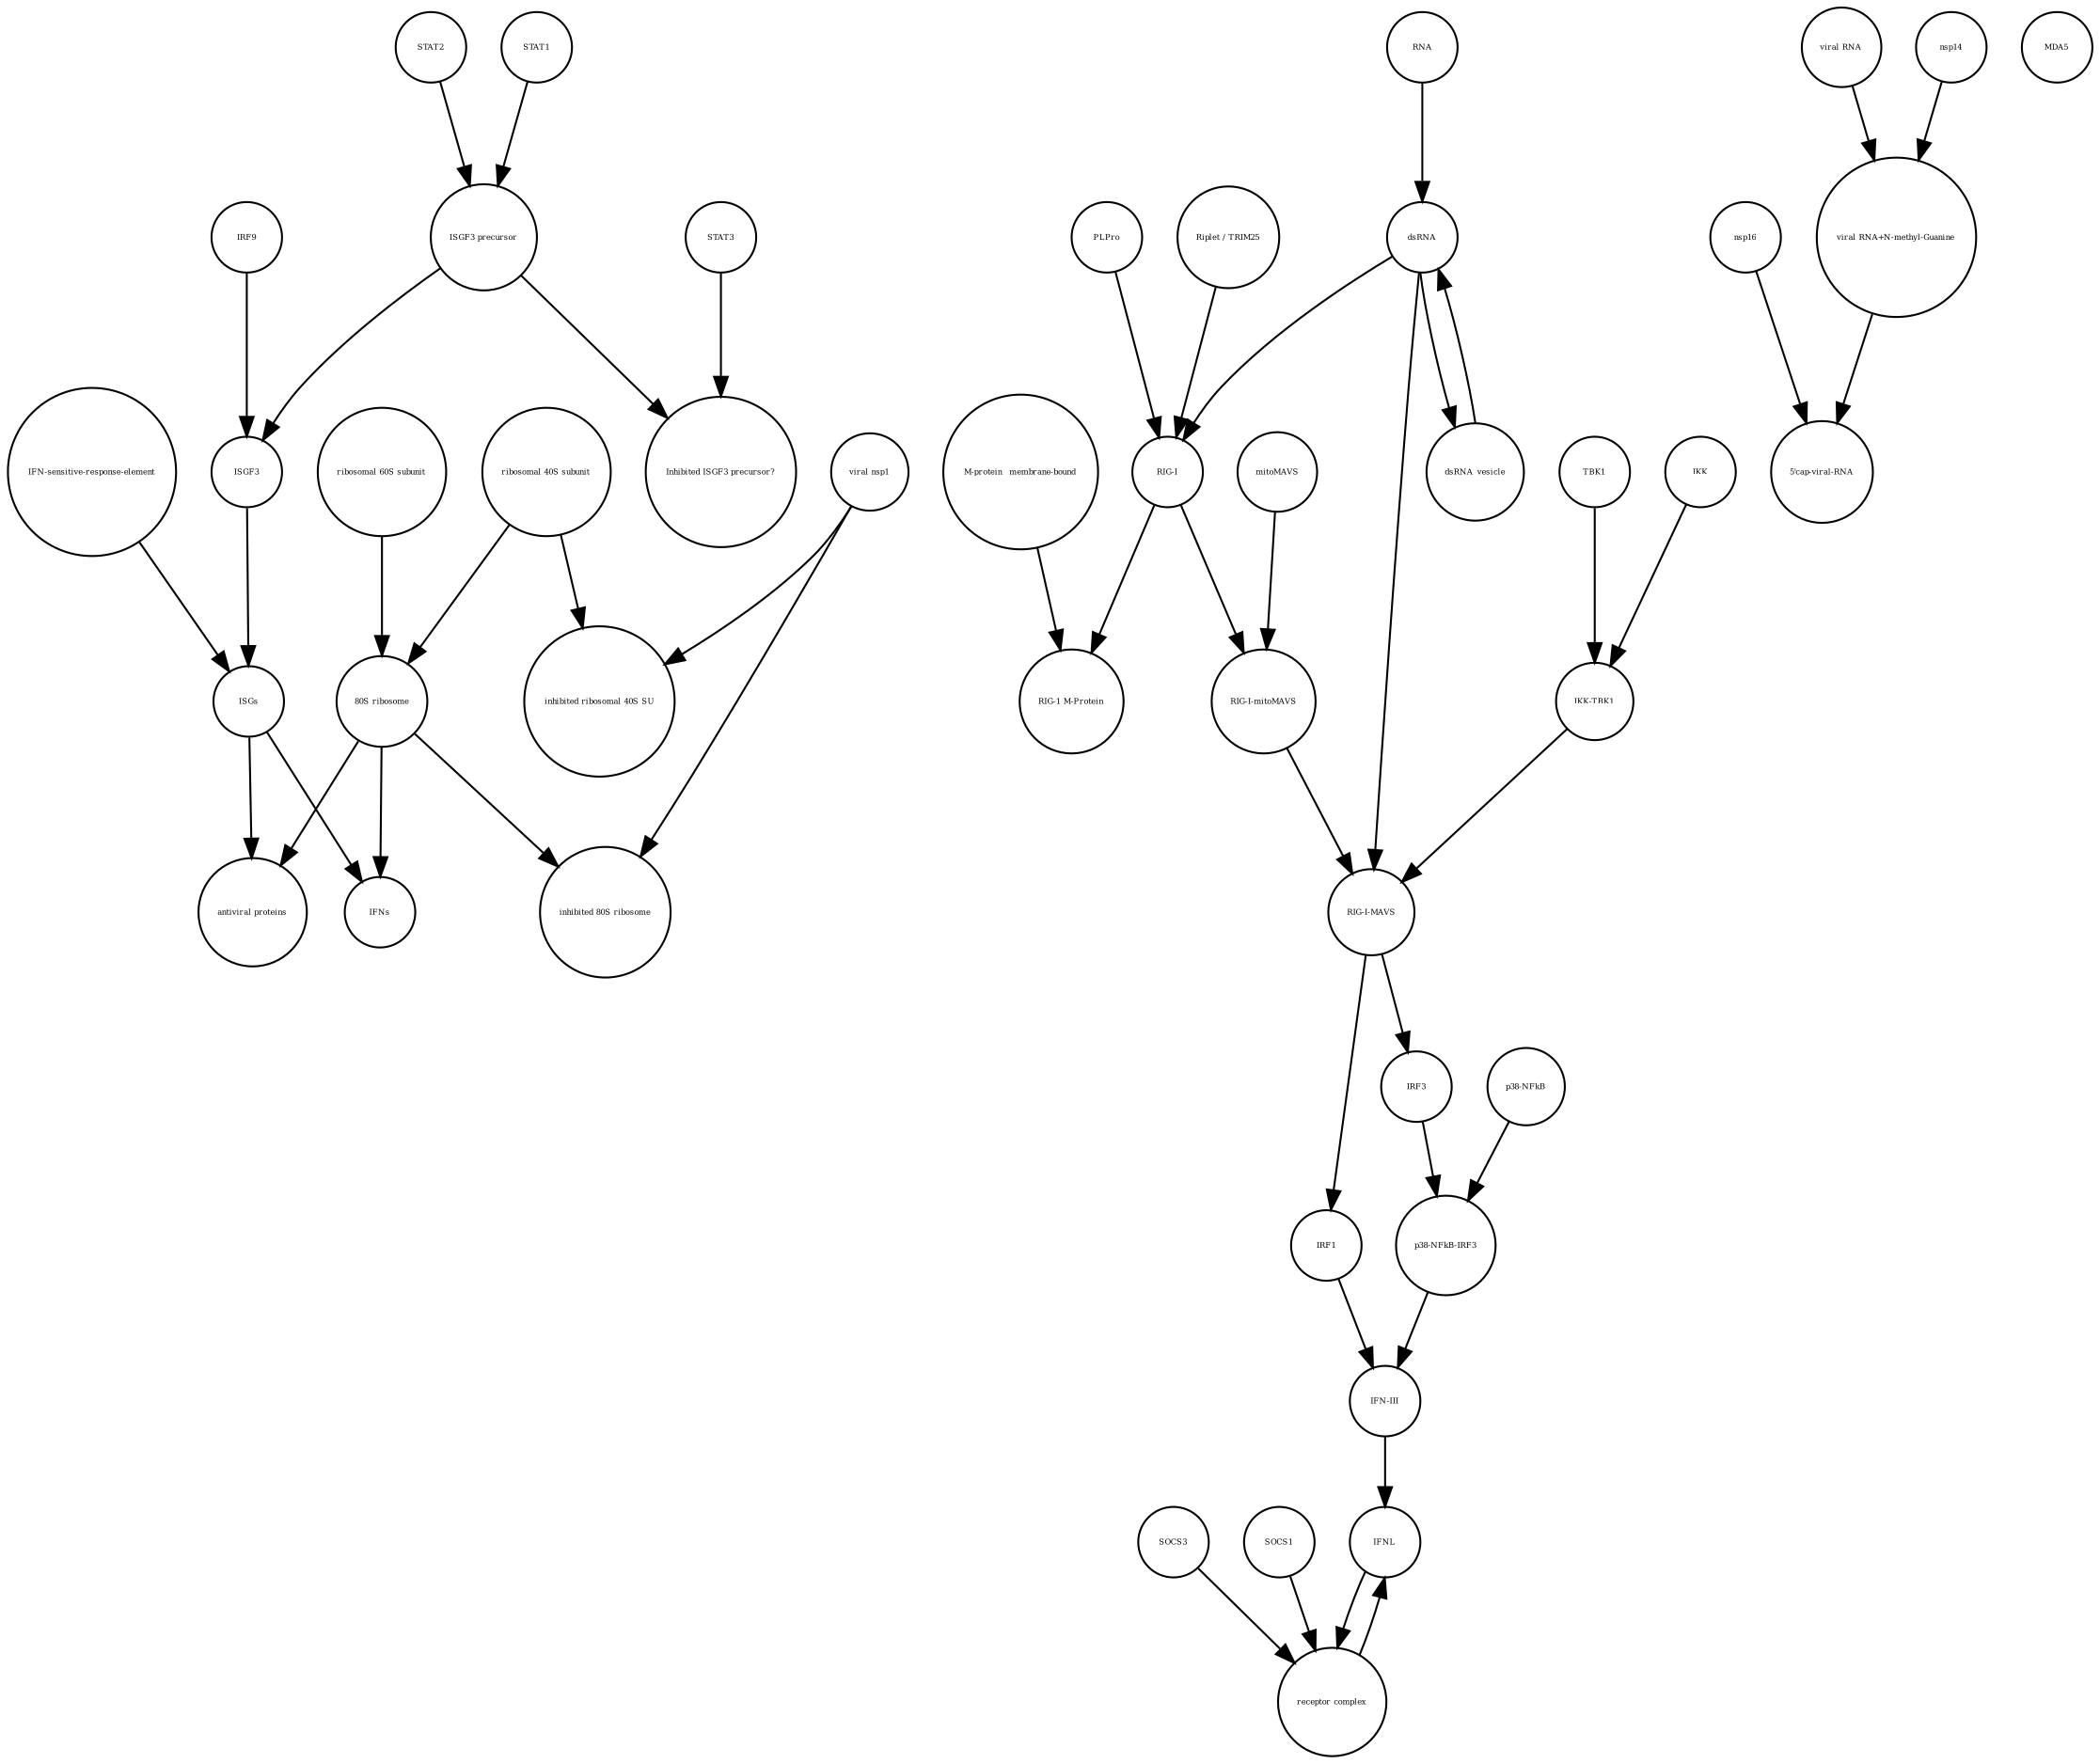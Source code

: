 strict digraph  {
IFNs [annotation="", bipartite=0, cls=macromolecule, fontsize=4, label=IFNs, shape=circle];
"80S ribosome" [annotation="", bipartite=0, cls=complex, fontsize=4, label="80S ribosome", shape=circle];
IRF1 [annotation="", bipartite=0, cls=macromolecule, fontsize=4, label=IRF1, shape=circle];
"inhibited ribosomal 40S SU" [annotation="urn_miriam_doi_10.1101%2F2020.05.18.102467", bipartite=0, cls=complex, fontsize=4, label="inhibited ribosomal 40S SU", shape=circle];
"viral RNA+N-methyl-Guanine" [annotation="", bipartite=0, cls="nucleic acid feature", fontsize=4, label="viral RNA+N-methyl-Guanine", shape=circle];
"ribosomal 60S subunit" [annotation="", bipartite=0, cls=complex, fontsize=4, label="ribosomal 60S subunit", shape=circle];
PLPro [annotation="", bipartite=0, cls=macromolecule, fontsize=4, label=PLPro, shape=circle];
STAT2 [annotation="", bipartite=0, cls=macromolecule, fontsize=4, label=STAT2, shape=circle];
"viral nsp1" [annotation="", bipartite=0, cls=macromolecule, fontsize=4, label="viral nsp1", shape=circle];
"IFN-sensitive-response-element" [annotation="", bipartite=0, cls="nucleic acid feature", fontsize=4, label="IFN-sensitive-response-element", shape=circle];
"ISGF3 precursor" [annotation="", bipartite=0, cls=complex, fontsize=4, label="ISGF3 precursor", shape=circle];
"5'cap-viral-RNA" [annotation="", bipartite=0, cls="nucleic acid feature", fontsize=4, label="5'cap-viral-RNA", shape=circle];
IFNL [annotation="", bipartite=0, cls=macromolecule, fontsize=4, label=IFNL, shape=circle];
"M-protein_ membrane-bound" [annotation="", bipartite=0, cls=macromolecule, fontsize=4, label="M-protein_ membrane-bound", shape=circle];
STAT1 [annotation="", bipartite=0, cls=macromolecule, fontsize=4, label=STAT1, shape=circle];
"antiviral proteins" [annotation="", bipartite=0, cls=macromolecule, fontsize=4, label="antiviral proteins", shape=circle];
"RIG-I-MAVS" [annotation="", bipartite=0, cls=complex, fontsize=4, label="RIG-I-MAVS", shape=circle];
"RIG-1 M-Protein" [annotation="", bipartite=0, cls=complex, fontsize=4, label="RIG-1 M-Protein", shape=circle];
"viral RNA" [annotation="", bipartite=0, cls="nucleic acid feature", fontsize=4, label="viral RNA", shape=circle];
ISGs [annotation="", bipartite=0, cls="nucleic acid feature", fontsize=4, label=ISGs, shape=circle];
ISGF3 [annotation="", bipartite=0, cls=complex, fontsize=4, label=ISGF3, shape=circle];
"p38-NFkB-IRF3" [annotation="", bipartite=0, cls=complex, fontsize=4, label="p38-NFkB-IRF3", shape=circle];
MDA5 [annotation="", bipartite=0, cls=macromolecule, fontsize=4, label=MDA5, shape=circle];
nsp14 [annotation="", bipartite=0, cls=macromolecule, fontsize=4, label=nsp14, shape=circle];
STAT3 [annotation="", bipartite=0, cls=macromolecule, fontsize=4, label=STAT3, shape=circle];
"inhibited 80S ribosome" [annotation="", bipartite=0, cls=complex, fontsize=4, label="inhibited 80S ribosome", shape=circle];
IRF9 [annotation="", bipartite=0, cls=macromolecule, fontsize=4, label=IRF9, shape=circle];
TBK1 [annotation="", bipartite=0, cls=macromolecule, fontsize=4, label=TBK1, shape=circle];
SOCS3 [annotation="", bipartite=0, cls=macromolecule, fontsize=4, label=SOCS3, shape=circle];
IRF3 [annotation="", bipartite=0, cls=macromolecule, fontsize=4, label=IRF3, shape=circle];
mitoMAVS [annotation="", bipartite=0, cls=macromolecule, fontsize=4, label=mitoMAVS, shape=circle];
dsRNA [annotation="", bipartite=0, cls="nucleic acid feature", fontsize=4, label=dsRNA, shape=circle];
dsRNA_vesicle [annotation="", bipartite=0, cls="nucleic acid feature", fontsize=4, label=dsRNA_vesicle, shape=circle];
"Inhibited ISGF3 precursor?" [annotation="", bipartite=0, cls=complex, fontsize=4, label="Inhibited ISGF3 precursor?", shape=circle];
"RIG-I" [annotation="", bipartite=0, cls=macromolecule, fontsize=4, label="RIG-I", shape=circle];
IKK [annotation="", bipartite=0, cls=macromolecule, fontsize=4, label=IKK, shape=circle];
"receptor complex" [annotation="", bipartite=0, cls=complex, fontsize=4, label="receptor complex", shape=circle];
"p38-NFkB" [annotation="", bipartite=0, cls=complex, fontsize=4, label="p38-NFkB", shape=circle];
"ribosomal 40S subunit" [annotation="", bipartite=0, cls=complex, fontsize=4, label="ribosomal 40S subunit", shape=circle];
"RIG-I-mitoMAVS" [annotation="", bipartite=0, cls=complex, fontsize=4, label="RIG-I-mitoMAVS", shape=circle];
"IFN-III" [annotation="", bipartite=0, cls=macromolecule, fontsize=4, label="IFN-III", shape=circle];
nsp16 [annotation="", bipartite=0, cls=macromolecule, fontsize=4, label=nsp16, shape=circle];
"Riplet / TRIM25" [annotation="", bipartite=0, cls=macromolecule, fontsize=4, label="Riplet / TRIM25", shape=circle];
"IKK-TBK1" [annotation="", bipartite=0, cls=complex, fontsize=4, label="IKK-TBK1", shape=circle];
RNA [annotation="", bipartite=0, cls="nucleic acid feature", fontsize=4, label=RNA, shape=circle];
SOCS1 [annotation="", bipartite=0, cls=macromolecule, fontsize=4, label=SOCS1, shape=circle];
"80S ribosome" -> IFNs  [annotation="", interaction_type=catalysis];
"80S ribosome" -> "antiviral proteins"  [annotation="", interaction_type=catalysis];
"80S ribosome" -> "inhibited 80S ribosome"  [annotation="", interaction_type=production];
IRF1 -> "IFN-III"  [annotation="", interaction_type=stimulation];
"viral RNA+N-methyl-Guanine" -> "5'cap-viral-RNA"  [annotation="", interaction_type=production];
"ribosomal 60S subunit" -> "80S ribosome"  [annotation="", interaction_type=production];
PLPro -> "RIG-I"  [annotation="", interaction_type=catalysis];
STAT2 -> "ISGF3 precursor"  [annotation="", interaction_type=production];
"viral nsp1" -> "inhibited ribosomal 40S SU"  [annotation="", interaction_type=production];
"viral nsp1" -> "inhibited 80S ribosome"  [annotation="", interaction_type=production];
"IFN-sensitive-response-element" -> ISGs  [annotation="", interaction_type=production];
"ISGF3 precursor" -> "Inhibited ISGF3 precursor?"  [annotation="", interaction_type=production];
"ISGF3 precursor" -> ISGF3  [annotation="", interaction_type=production];
IFNL -> "receptor complex"  [annotation="", interaction_type=stimulation];
"M-protein_ membrane-bound" -> "RIG-1 M-Protein"  [annotation="", interaction_type=production];
STAT1 -> "ISGF3 precursor"  [annotation="", interaction_type=production];
"RIG-I-MAVS" -> IRF3  [annotation="", interaction_type=stimulation];
"RIG-I-MAVS" -> IRF1  [annotation="", interaction_type=catalysis];
"viral RNA" -> "viral RNA+N-methyl-Guanine"  [annotation="", interaction_type=production];
ISGs -> IFNs  [annotation="", interaction_type=production];
ISGs -> "antiviral proteins"  [annotation="", interaction_type=production];
ISGF3 -> ISGs  [annotation="", interaction_type="necessary stimulation"];
"p38-NFkB-IRF3" -> "IFN-III"  [annotation="", interaction_type=stimulation];
nsp14 -> "viral RNA+N-methyl-Guanine"  [annotation="", interaction_type=catalysis];
STAT3 -> "Inhibited ISGF3 precursor?"  [annotation="", interaction_type=production];
IRF9 -> ISGF3  [annotation="", interaction_type=production];
TBK1 -> "IKK-TBK1"  [annotation="", interaction_type=production];
SOCS3 -> "receptor complex"  [annotation="", interaction_type=production];
IRF3 -> "p38-NFkB-IRF3"  [annotation="", interaction_type=production];
mitoMAVS -> "RIG-I-mitoMAVS"  [annotation="", interaction_type=production];
dsRNA -> "RIG-I"  [annotation="", interaction_type="necessary stimulation"];
dsRNA -> "RIG-I-MAVS"  [annotation="", interaction_type="necessary stimulation"];
dsRNA -> dsRNA_vesicle  [annotation="", interaction_type=production];
dsRNA_vesicle -> dsRNA  [annotation="", interaction_type=production];
"RIG-I" -> "RIG-1 M-Protein"  [annotation="", interaction_type=production];
"RIG-I" -> "RIG-I-mitoMAVS"  [annotation="", interaction_type=production];
IKK -> "IKK-TBK1"  [annotation="", interaction_type=production];
"receptor complex" -> IFNL  [annotation="", interaction_type=production];
"p38-NFkB" -> "p38-NFkB-IRF3"  [annotation="", interaction_type=production];
"ribosomal 40S subunit" -> "inhibited ribosomal 40S SU"  [annotation="", interaction_type=production];
"ribosomal 40S subunit" -> "80S ribosome"  [annotation="", interaction_type=production];
"RIG-I-mitoMAVS" -> "RIG-I-MAVS"  [annotation="", interaction_type=production];
"IFN-III" -> IFNL  [annotation="", interaction_type=production];
nsp16 -> "5'cap-viral-RNA"  [annotation="urn_miriam_doi_10.1016%2Fj.chom.2020.05.008", interaction_type=catalysis];
"Riplet / TRIM25" -> "RIG-I"  [annotation="", interaction_type=catalysis];
"IKK-TBK1" -> "RIG-I-MAVS"  [annotation="", interaction_type=production];
RNA -> dsRNA  [annotation="", interaction_type=production];
SOCS1 -> "receptor complex"  [annotation="", interaction_type=production];
}
